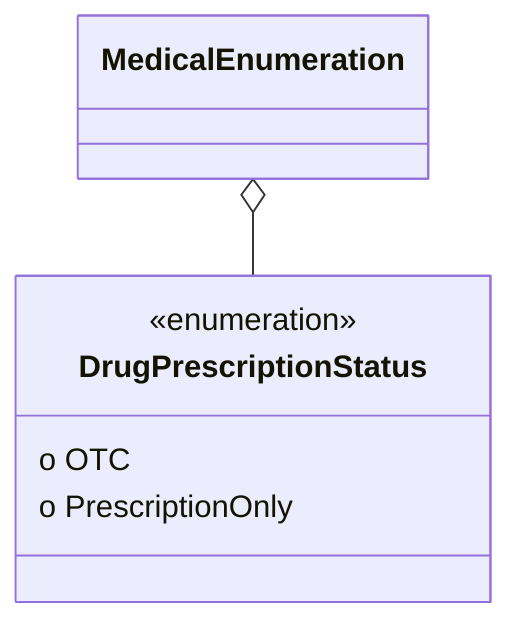 classDiagram
MedicalEnumeration o-- DrugPrescriptionStatus
  class DrugPrescriptionStatus {
<<enumeration>>
  o OTC
  o PrescriptionOnly
}